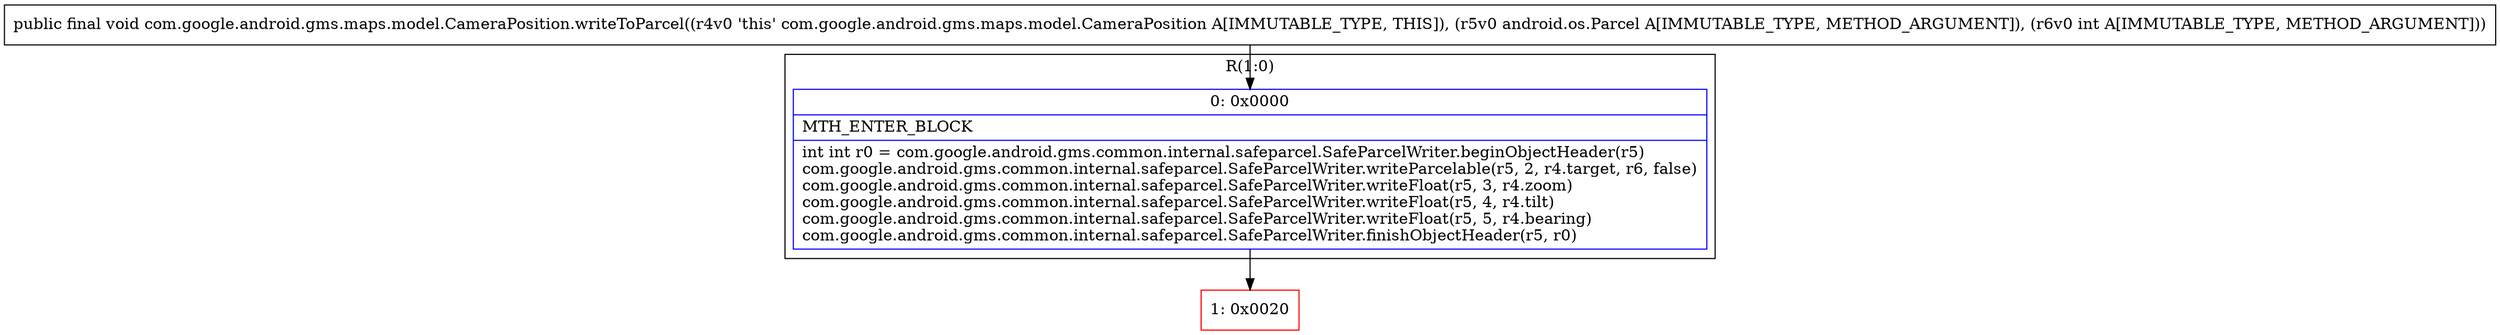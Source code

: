 digraph "CFG forcom.google.android.gms.maps.model.CameraPosition.writeToParcel(Landroid\/os\/Parcel;I)V" {
subgraph cluster_Region_651743864 {
label = "R(1:0)";
node [shape=record,color=blue];
Node_0 [shape=record,label="{0\:\ 0x0000|MTH_ENTER_BLOCK\l|int int r0 = com.google.android.gms.common.internal.safeparcel.SafeParcelWriter.beginObjectHeader(r5)\lcom.google.android.gms.common.internal.safeparcel.SafeParcelWriter.writeParcelable(r5, 2, r4.target, r6, false)\lcom.google.android.gms.common.internal.safeparcel.SafeParcelWriter.writeFloat(r5, 3, r4.zoom)\lcom.google.android.gms.common.internal.safeparcel.SafeParcelWriter.writeFloat(r5, 4, r4.tilt)\lcom.google.android.gms.common.internal.safeparcel.SafeParcelWriter.writeFloat(r5, 5, r4.bearing)\lcom.google.android.gms.common.internal.safeparcel.SafeParcelWriter.finishObjectHeader(r5, r0)\l}"];
}
Node_1 [shape=record,color=red,label="{1\:\ 0x0020}"];
MethodNode[shape=record,label="{public final void com.google.android.gms.maps.model.CameraPosition.writeToParcel((r4v0 'this' com.google.android.gms.maps.model.CameraPosition A[IMMUTABLE_TYPE, THIS]), (r5v0 android.os.Parcel A[IMMUTABLE_TYPE, METHOD_ARGUMENT]), (r6v0 int A[IMMUTABLE_TYPE, METHOD_ARGUMENT])) }"];
MethodNode -> Node_0;
Node_0 -> Node_1;
}

